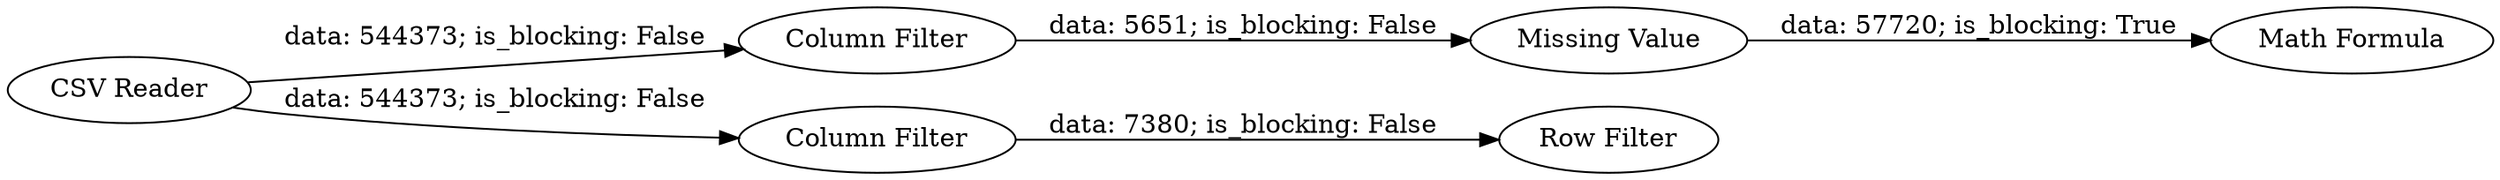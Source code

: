 digraph {
	"-5940399899836663993_9" [label="Math Formula"]
	"-5940399899836663993_10" [label="Column Filter"]
	"-5940399899836663993_3" [label="Column Filter"]
	"-5940399899836663993_11" [label="Missing Value"]
	"-5940399899836663993_1" [label="CSV Reader"]
	"-5940399899836663993_4" [label="Row Filter"]
	"-5940399899836663993_1" -> "-5940399899836663993_10" [label="data: 544373; is_blocking: False"]
	"-5940399899836663993_11" -> "-5940399899836663993_9" [label="data: 57720; is_blocking: True"]
	"-5940399899836663993_3" -> "-5940399899836663993_4" [label="data: 7380; is_blocking: False"]
	"-5940399899836663993_10" -> "-5940399899836663993_11" [label="data: 5651; is_blocking: False"]
	"-5940399899836663993_1" -> "-5940399899836663993_3" [label="data: 544373; is_blocking: False"]
	rankdir=LR
}
